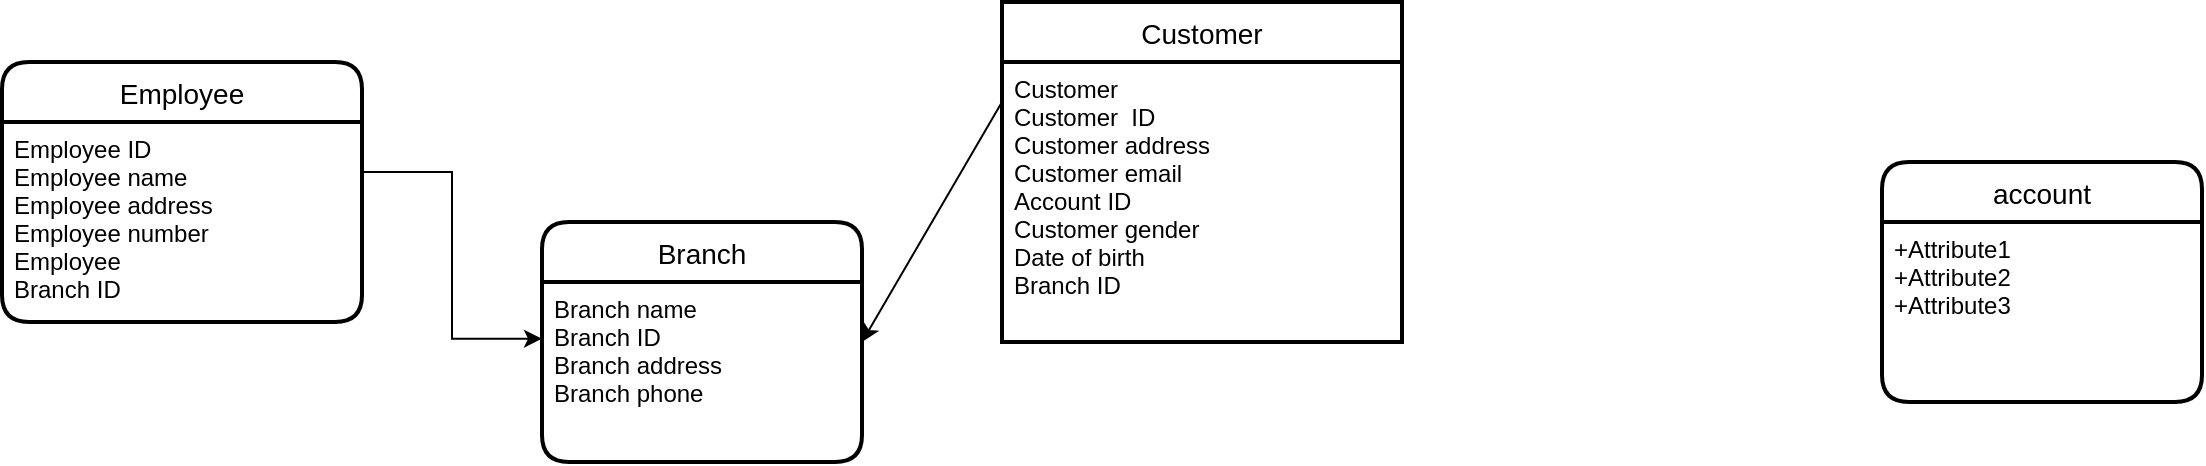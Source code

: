 <mxfile version="20.1.1" type="github">
  <diagram id="xYu9bZw6X5f-FNDAe_DN" name="Page-1">
    <mxGraphModel dx="1185" dy="635" grid="1" gridSize="10" guides="1" tooltips="1" connect="1" arrows="1" fold="1" page="1" pageScale="1" pageWidth="850" pageHeight="1100" math="0" shadow="0">
      <root>
        <mxCell id="0" />
        <mxCell id="1" parent="0" />
        <mxCell id="Iyr3FcFBfqyZehb2SKoS-1" value="Employee" style="swimlane;childLayout=stackLayout;horizontal=1;startSize=30;horizontalStack=0;rounded=1;fontSize=14;fontStyle=0;strokeWidth=2;resizeParent=0;resizeLast=1;shadow=0;dashed=0;align=center;" vertex="1" parent="1">
          <mxGeometry x="70" y="180" width="180" height="130" as="geometry" />
        </mxCell>
        <mxCell id="Iyr3FcFBfqyZehb2SKoS-2" value="Employee ID&#xa;Employee name&#xa;Employee address&#xa;Employee number&#xa;Employee  &#xa;Branch ID " style="align=left;strokeColor=none;fillColor=none;spacingLeft=4;fontSize=12;verticalAlign=top;resizable=0;rotatable=0;part=1;fontStyle=0" vertex="1" parent="Iyr3FcFBfqyZehb2SKoS-1">
          <mxGeometry y="30" width="180" height="100" as="geometry" />
        </mxCell>
        <mxCell id="Iyr3FcFBfqyZehb2SKoS-3" value="Branch" style="swimlane;childLayout=stackLayout;horizontal=1;startSize=30;horizontalStack=0;rounded=1;fontSize=14;fontStyle=0;strokeWidth=2;resizeParent=0;resizeLast=1;shadow=0;dashed=0;align=center;" vertex="1" parent="1">
          <mxGeometry x="340" y="260" width="160" height="120" as="geometry" />
        </mxCell>
        <mxCell id="Iyr3FcFBfqyZehb2SKoS-4" value="Branch name&#xa;Branch ID&#xa;Branch address&#xa;Branch phone" style="align=left;strokeColor=none;fillColor=none;spacingLeft=4;fontSize=12;verticalAlign=top;resizable=0;rotatable=0;part=1;" vertex="1" parent="Iyr3FcFBfqyZehb2SKoS-3">
          <mxGeometry y="30" width="160" height="90" as="geometry" />
        </mxCell>
        <mxCell id="Iyr3FcFBfqyZehb2SKoS-7" value="Customer" style="swimlane;childLayout=stackLayout;horizontal=1;startSize=30;horizontalStack=0;rounded=1;fontSize=14;fontStyle=0;strokeWidth=2;resizeParent=0;resizeLast=1;shadow=0;dashed=0;align=center;arcSize=0;" vertex="1" parent="1">
          <mxGeometry x="570" y="150" width="200" height="170" as="geometry" />
        </mxCell>
        <mxCell id="Iyr3FcFBfqyZehb2SKoS-8" value="Customer&#xa;Customer  ID&#xa;Customer address&#xa;Customer email&#xa;Account ID&#xa;Customer gender&#xa;Date of birth&#xa;Branch ID&#xa;" style="align=left;strokeColor=none;fillColor=none;spacingLeft=4;fontSize=12;verticalAlign=top;resizable=0;rotatable=0;part=1;fontStyle=0" vertex="1" parent="Iyr3FcFBfqyZehb2SKoS-7">
          <mxGeometry y="30" width="200" height="140" as="geometry" />
        </mxCell>
        <mxCell id="Iyr3FcFBfqyZehb2SKoS-11" value="" style="endArrow=classic;html=1;rounded=0;entryX=1;entryY=0.333;entryDx=0;entryDy=0;entryPerimeter=0;" edge="1" parent="1" target="Iyr3FcFBfqyZehb2SKoS-4">
          <mxGeometry width="50" height="50" relative="1" as="geometry">
            <mxPoint x="570" y="200" as="sourcePoint" />
            <mxPoint x="520" y="330" as="targetPoint" />
          </mxGeometry>
        </mxCell>
        <mxCell id="Iyr3FcFBfqyZehb2SKoS-14" style="edgeStyle=orthogonalEdgeStyle;rounded=0;orthogonalLoop=1;jettySize=auto;html=1;exitX=1;exitY=0.25;exitDx=0;exitDy=0;entryX=0;entryY=0.315;entryDx=0;entryDy=0;entryPerimeter=0;" edge="1" parent="1" source="Iyr3FcFBfqyZehb2SKoS-2" target="Iyr3FcFBfqyZehb2SKoS-4">
          <mxGeometry relative="1" as="geometry" />
        </mxCell>
        <mxCell id="Iyr3FcFBfqyZehb2SKoS-15" value="account" style="swimlane;childLayout=stackLayout;horizontal=1;startSize=30;horizontalStack=0;rounded=1;fontSize=14;fontStyle=0;strokeWidth=2;resizeParent=0;resizeLast=1;shadow=0;dashed=0;align=center;" vertex="1" parent="1">
          <mxGeometry x="1010" y="230" width="160" height="120" as="geometry" />
        </mxCell>
        <mxCell id="Iyr3FcFBfqyZehb2SKoS-16" value="+Attribute1&#xa;+Attribute2&#xa;+Attribute3" style="align=left;strokeColor=none;fillColor=none;spacingLeft=4;fontSize=12;verticalAlign=top;resizable=0;rotatable=0;part=1;" vertex="1" parent="Iyr3FcFBfqyZehb2SKoS-15">
          <mxGeometry y="30" width="160" height="90" as="geometry" />
        </mxCell>
      </root>
    </mxGraphModel>
  </diagram>
</mxfile>
